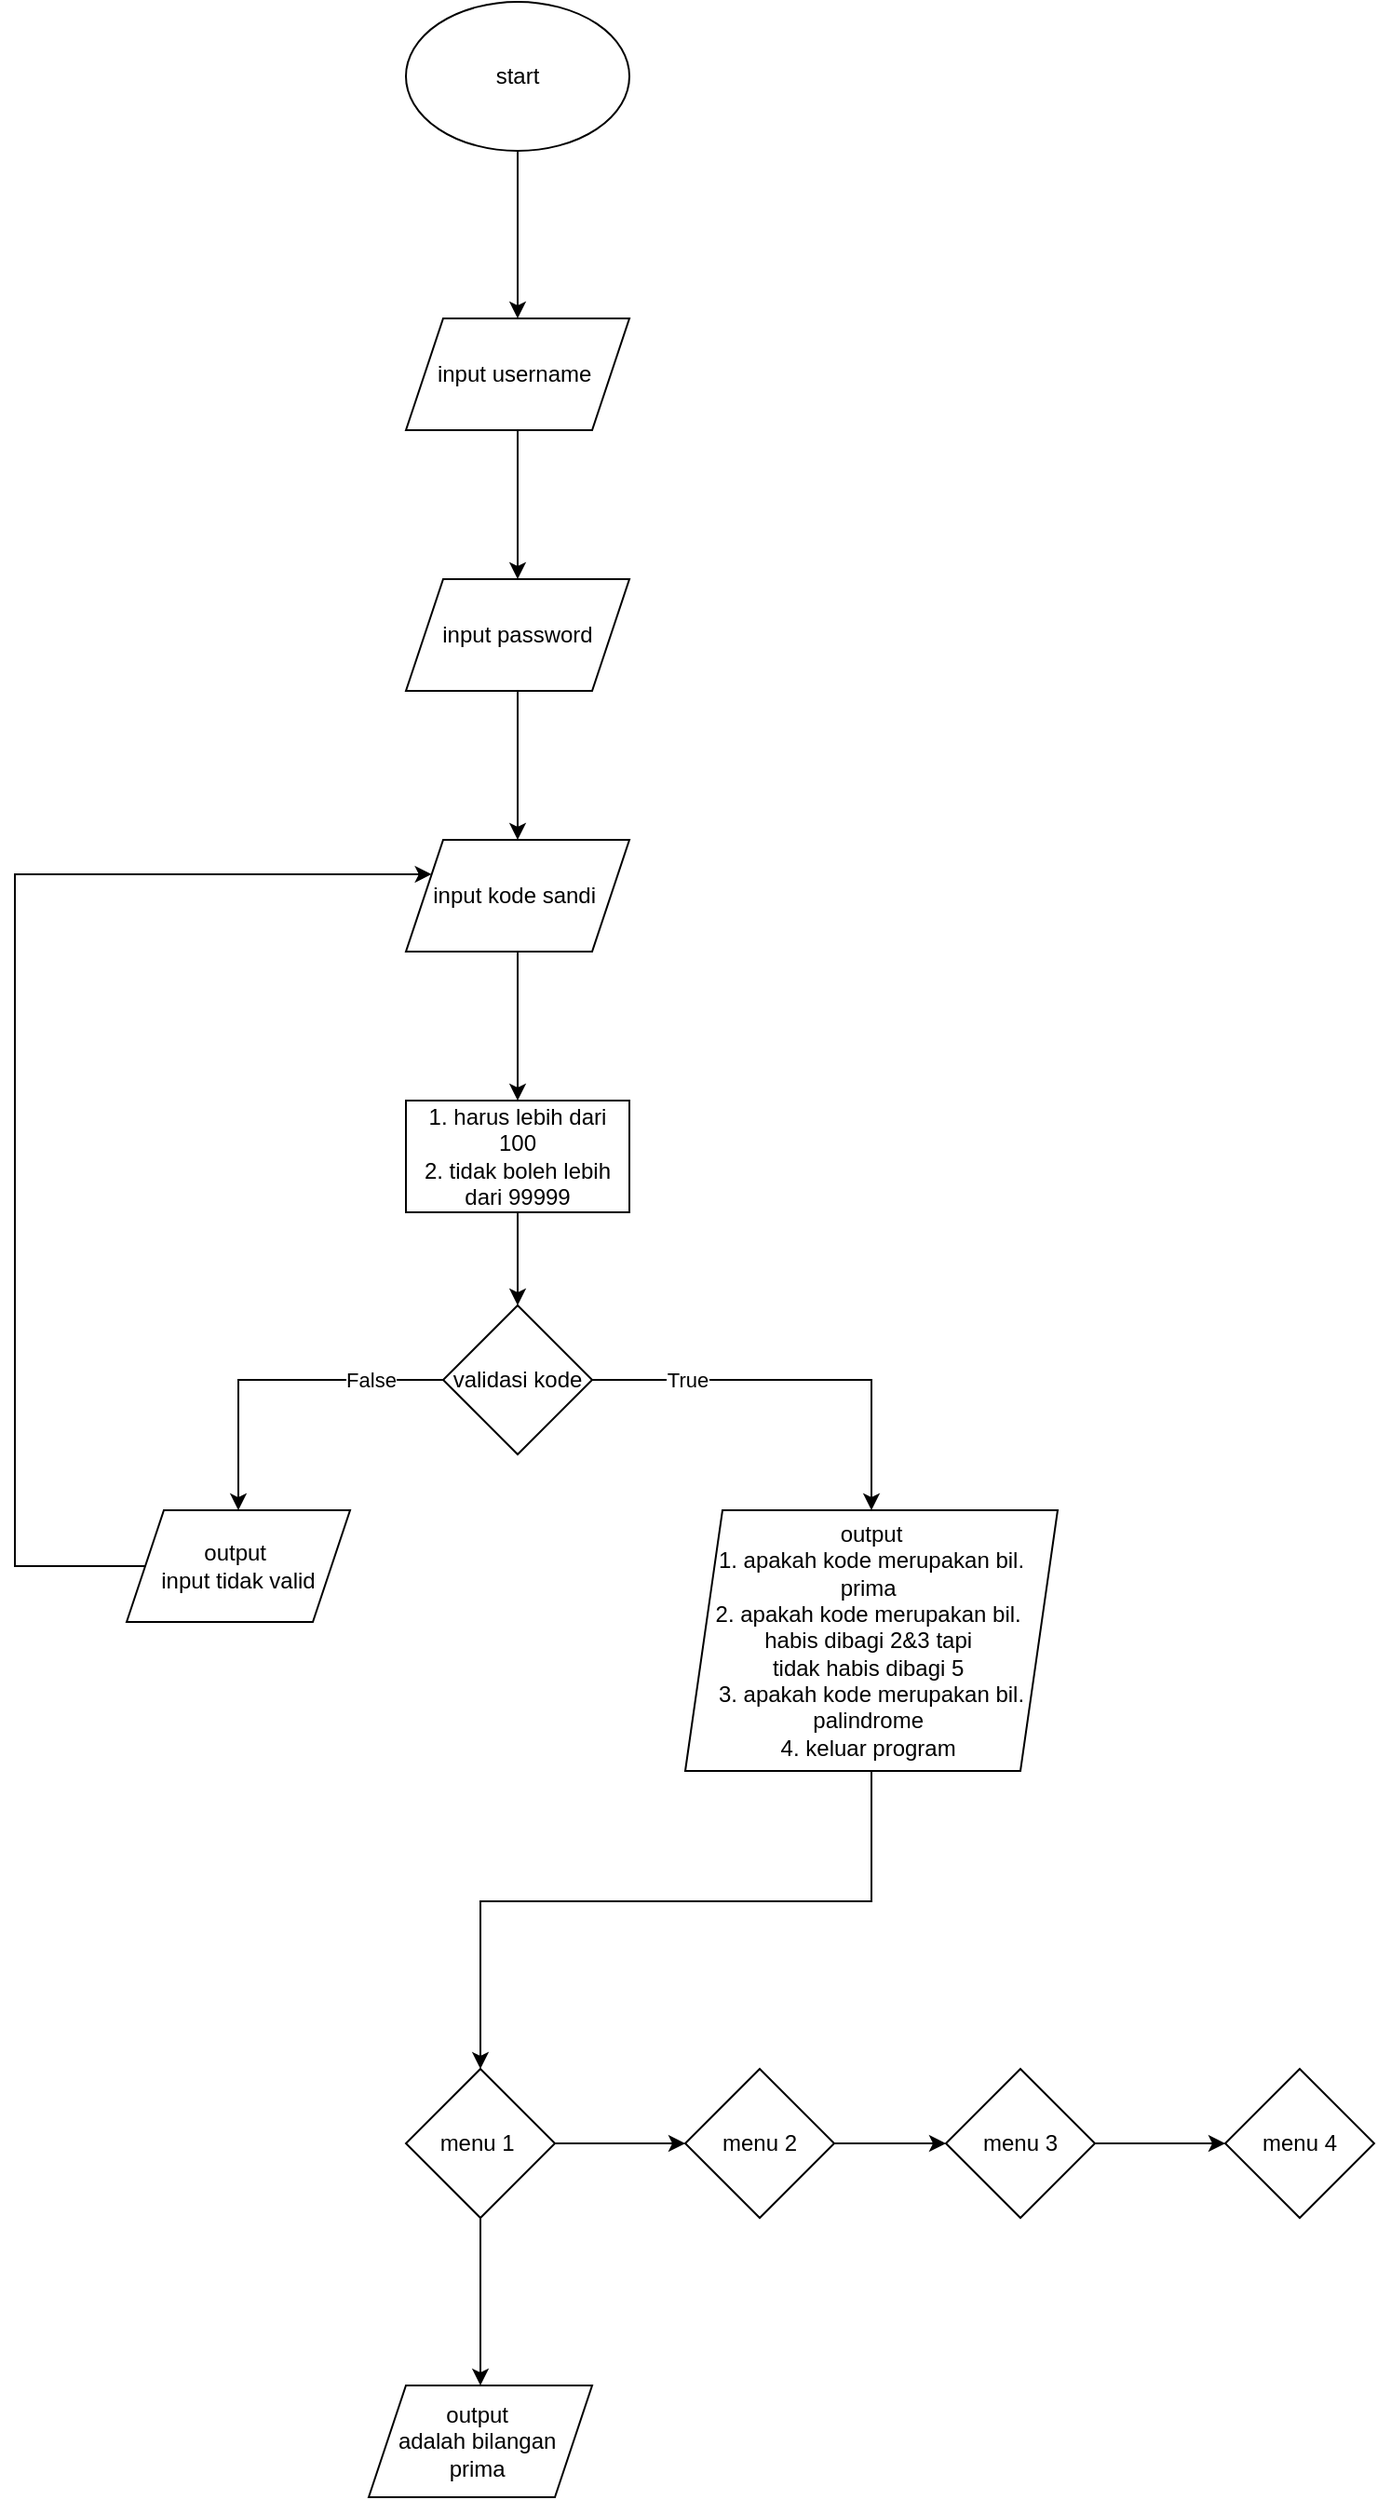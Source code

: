 <mxfile version="26.0.4">
  <diagram name="Page-1" id="1Uv465fIs0Szxrj3dDGf">
    <mxGraphModel dx="579" dy="681" grid="1" gridSize="10" guides="1" tooltips="1" connect="1" arrows="1" fold="1" page="1" pageScale="1" pageWidth="850" pageHeight="1100" math="0" shadow="0">
      <root>
        <mxCell id="0" />
        <mxCell id="1" parent="0" />
        <mxCell id="5ubF_J88-ZKzIEncJ6Vw-3" value="" style="edgeStyle=orthogonalEdgeStyle;rounded=0;orthogonalLoop=1;jettySize=auto;html=1;" parent="1" source="5ubF_J88-ZKzIEncJ6Vw-1" target="5ubF_J88-ZKzIEncJ6Vw-2" edge="1">
          <mxGeometry relative="1" as="geometry" />
        </mxCell>
        <mxCell id="5ubF_J88-ZKzIEncJ6Vw-1" value="start" style="ellipse;whiteSpace=wrap;html=1;" parent="1" vertex="1">
          <mxGeometry x="320" y="220" width="120" height="80" as="geometry" />
        </mxCell>
        <mxCell id="5ubF_J88-ZKzIEncJ6Vw-5" value="" style="edgeStyle=orthogonalEdgeStyle;rounded=0;orthogonalLoop=1;jettySize=auto;html=1;" parent="1" source="5ubF_J88-ZKzIEncJ6Vw-2" target="5ubF_J88-ZKzIEncJ6Vw-4" edge="1">
          <mxGeometry relative="1" as="geometry" />
        </mxCell>
        <mxCell id="5ubF_J88-ZKzIEncJ6Vw-2" value="input username&amp;nbsp;" style="shape=parallelogram;perimeter=parallelogramPerimeter;whiteSpace=wrap;html=1;fixedSize=1;" parent="1" vertex="1">
          <mxGeometry x="320" y="390" width="120" height="60" as="geometry" />
        </mxCell>
        <mxCell id="5ubF_J88-ZKzIEncJ6Vw-23" value="" style="edgeStyle=orthogonalEdgeStyle;rounded=0;orthogonalLoop=1;jettySize=auto;html=1;" parent="1" source="5ubF_J88-ZKzIEncJ6Vw-4" target="5ubF_J88-ZKzIEncJ6Vw-22" edge="1">
          <mxGeometry relative="1" as="geometry" />
        </mxCell>
        <mxCell id="5ubF_J88-ZKzIEncJ6Vw-4" value="input password" style="shape=parallelogram;perimeter=parallelogramPerimeter;whiteSpace=wrap;html=1;fixedSize=1;" parent="1" vertex="1">
          <mxGeometry x="320" y="530" width="120" height="60" as="geometry" />
        </mxCell>
        <mxCell id="5ubF_J88-ZKzIEncJ6Vw-87" value="" style="edgeStyle=orthogonalEdgeStyle;rounded=0;orthogonalLoop=1;jettySize=auto;html=1;" parent="1" source="5ubF_J88-ZKzIEncJ6Vw-22" target="5ubF_J88-ZKzIEncJ6Vw-86" edge="1">
          <mxGeometry relative="1" as="geometry" />
        </mxCell>
        <mxCell id="5ubF_J88-ZKzIEncJ6Vw-22" value="input kode sandi&amp;nbsp;" style="shape=parallelogram;perimeter=parallelogramPerimeter;whiteSpace=wrap;html=1;fixedSize=1;" parent="1" vertex="1">
          <mxGeometry x="320" y="670" width="120" height="60" as="geometry" />
        </mxCell>
        <mxCell id="5ubF_J88-ZKzIEncJ6Vw-27" value="" style="edgeStyle=orthogonalEdgeStyle;rounded=0;orthogonalLoop=1;jettySize=auto;html=1;" parent="1" source="5ubF_J88-ZKzIEncJ6Vw-24" target="5ubF_J88-ZKzIEncJ6Vw-26" edge="1">
          <mxGeometry relative="1" as="geometry" />
        </mxCell>
        <mxCell id="5ubF_J88-ZKzIEncJ6Vw-32" value="True" style="edgeLabel;html=1;align=center;verticalAlign=middle;resizable=0;points=[];" parent="5ubF_J88-ZKzIEncJ6Vw-27" vertex="1" connectable="0">
          <mxGeometry x="-0.532" y="4" relative="1" as="geometry">
            <mxPoint x="-1" y="4" as="offset" />
          </mxGeometry>
        </mxCell>
        <mxCell id="5ubF_J88-ZKzIEncJ6Vw-31" value="" style="edgeStyle=orthogonalEdgeStyle;rounded=0;orthogonalLoop=1;jettySize=auto;html=1;" parent="1" source="5ubF_J88-ZKzIEncJ6Vw-24" target="5ubF_J88-ZKzIEncJ6Vw-30" edge="1">
          <mxGeometry relative="1" as="geometry" />
        </mxCell>
        <mxCell id="5ubF_J88-ZKzIEncJ6Vw-33" value="False" style="edgeLabel;html=1;align=center;verticalAlign=middle;resizable=0;points=[];" parent="5ubF_J88-ZKzIEncJ6Vw-31" vertex="1" connectable="0">
          <mxGeometry x="-0.567" y="2" relative="1" as="geometry">
            <mxPoint y="-2" as="offset" />
          </mxGeometry>
        </mxCell>
        <mxCell id="5ubF_J88-ZKzIEncJ6Vw-24" value="validasi kode" style="rhombus;whiteSpace=wrap;html=1;" parent="1" vertex="1">
          <mxGeometry x="340" y="920" width="80" height="80" as="geometry" />
        </mxCell>
        <mxCell id="5ubF_J88-ZKzIEncJ6Vw-26" value="output&lt;div&gt;1. apakah kode merupakan bil. prima&amp;nbsp;&lt;/div&gt;&lt;div&gt;2. apakah kode merupakan bil.&amp;nbsp;&lt;/div&gt;&lt;div&gt;habis dibagi 2&amp;amp;3 tapi&amp;nbsp;&lt;/div&gt;&lt;div&gt;tidak habis dibagi 5&amp;nbsp;&lt;/div&gt;&lt;div&gt;3. apakah kode merupakan bil. palindrome&amp;nbsp;&lt;/div&gt;&lt;div&gt;4. keluar program&amp;nbsp;&lt;/div&gt;" style="shape=parallelogram;perimeter=parallelogramPerimeter;whiteSpace=wrap;html=1;fixedSize=1;" parent="1" vertex="1">
          <mxGeometry x="470" y="1030" width="200" height="140" as="geometry" />
        </mxCell>
        <mxCell id="9mx1_9pU-RrZV7jALmoB-34" style="edgeStyle=orthogonalEdgeStyle;rounded=0;orthogonalLoop=1;jettySize=auto;html=1;entryX=0;entryY=0.25;entryDx=0;entryDy=0;" edge="1" parent="1" source="5ubF_J88-ZKzIEncJ6Vw-30" target="5ubF_J88-ZKzIEncJ6Vw-22">
          <mxGeometry relative="1" as="geometry">
            <Array as="points">
              <mxPoint x="110" y="1060" />
              <mxPoint x="110" y="689" />
            </Array>
          </mxGeometry>
        </mxCell>
        <mxCell id="5ubF_J88-ZKzIEncJ6Vw-30" value="output&amp;nbsp;&lt;div&gt;input tidak valid&lt;/div&gt;" style="shape=parallelogram;perimeter=parallelogramPerimeter;whiteSpace=wrap;html=1;fixedSize=1;" parent="1" vertex="1">
          <mxGeometry x="170" y="1030" width="120" height="60" as="geometry" />
        </mxCell>
        <mxCell id="5ubF_J88-ZKzIEncJ6Vw-88" style="edgeStyle=orthogonalEdgeStyle;rounded=0;orthogonalLoop=1;jettySize=auto;html=1;exitX=0.5;exitY=1;exitDx=0;exitDy=0;entryX=0.5;entryY=0;entryDx=0;entryDy=0;" parent="1" source="5ubF_J88-ZKzIEncJ6Vw-86" target="5ubF_J88-ZKzIEncJ6Vw-24" edge="1">
          <mxGeometry relative="1" as="geometry" />
        </mxCell>
        <mxCell id="5ubF_J88-ZKzIEncJ6Vw-86" value="&lt;div&gt;1. harus lebih dari 100&lt;/div&gt;&lt;div&gt;2. tidak boleh lebih dari 99999&lt;/div&gt;" style="whiteSpace=wrap;html=1;" parent="1" vertex="1">
          <mxGeometry x="320" y="810" width="120" height="60" as="geometry" />
        </mxCell>
        <mxCell id="9mx1_9pU-RrZV7jALmoB-25" style="edgeStyle=orthogonalEdgeStyle;rounded=0;orthogonalLoop=1;jettySize=auto;html=1;exitX=1;exitY=0.5;exitDx=0;exitDy=0;entryX=0;entryY=0.5;entryDx=0;entryDy=0;" edge="1" parent="1" source="9mx1_9pU-RrZV7jALmoB-20" target="9mx1_9pU-RrZV7jALmoB-21">
          <mxGeometry relative="1" as="geometry" />
        </mxCell>
        <mxCell id="9mx1_9pU-RrZV7jALmoB-30" value="" style="edgeStyle=orthogonalEdgeStyle;rounded=0;orthogonalLoop=1;jettySize=auto;html=1;" edge="1" parent="1" source="9mx1_9pU-RrZV7jALmoB-20" target="9mx1_9pU-RrZV7jALmoB-29">
          <mxGeometry relative="1" as="geometry" />
        </mxCell>
        <mxCell id="9mx1_9pU-RrZV7jALmoB-20" value="menu 1&amp;nbsp;" style="rhombus;whiteSpace=wrap;html=1;" vertex="1" parent="1">
          <mxGeometry x="320" y="1330" width="80" height="80" as="geometry" />
        </mxCell>
        <mxCell id="9mx1_9pU-RrZV7jALmoB-26" style="edgeStyle=orthogonalEdgeStyle;rounded=0;orthogonalLoop=1;jettySize=auto;html=1;exitX=1;exitY=0.5;exitDx=0;exitDy=0;entryX=0;entryY=0.5;entryDx=0;entryDy=0;" edge="1" parent="1" source="9mx1_9pU-RrZV7jALmoB-21" target="9mx1_9pU-RrZV7jALmoB-22">
          <mxGeometry relative="1" as="geometry" />
        </mxCell>
        <mxCell id="9mx1_9pU-RrZV7jALmoB-21" value="menu 2" style="rhombus;whiteSpace=wrap;html=1;" vertex="1" parent="1">
          <mxGeometry x="470" y="1330" width="80" height="80" as="geometry" />
        </mxCell>
        <mxCell id="9mx1_9pU-RrZV7jALmoB-27" style="edgeStyle=orthogonalEdgeStyle;rounded=0;orthogonalLoop=1;jettySize=auto;html=1;exitX=1;exitY=0.5;exitDx=0;exitDy=0;entryX=0;entryY=0.5;entryDx=0;entryDy=0;" edge="1" parent="1" source="9mx1_9pU-RrZV7jALmoB-22" target="9mx1_9pU-RrZV7jALmoB-23">
          <mxGeometry relative="1" as="geometry" />
        </mxCell>
        <mxCell id="9mx1_9pU-RrZV7jALmoB-22" value="menu 3" style="rhombus;whiteSpace=wrap;html=1;" vertex="1" parent="1">
          <mxGeometry x="610" y="1330" width="80" height="80" as="geometry" />
        </mxCell>
        <mxCell id="9mx1_9pU-RrZV7jALmoB-23" value="menu 4" style="rhombus;whiteSpace=wrap;html=1;" vertex="1" parent="1">
          <mxGeometry x="760" y="1330" width="80" height="80" as="geometry" />
        </mxCell>
        <mxCell id="9mx1_9pU-RrZV7jALmoB-29" value="output&amp;nbsp;&lt;div&gt;adalah bilangan&amp;nbsp;&lt;/div&gt;&lt;div&gt;prima&amp;nbsp;&lt;/div&gt;" style="shape=parallelogram;perimeter=parallelogramPerimeter;whiteSpace=wrap;html=1;fixedSize=1;" vertex="1" parent="1">
          <mxGeometry x="300" y="1500" width="120" height="60" as="geometry" />
        </mxCell>
        <mxCell id="9mx1_9pU-RrZV7jALmoB-35" style="edgeStyle=orthogonalEdgeStyle;rounded=0;orthogonalLoop=1;jettySize=auto;html=1;entryX=0.5;entryY=0;entryDx=0;entryDy=0;" edge="1" parent="1" source="5ubF_J88-ZKzIEncJ6Vw-26" target="9mx1_9pU-RrZV7jALmoB-20">
          <mxGeometry relative="1" as="geometry">
            <mxPoint x="360" y="1320" as="targetPoint" />
            <Array as="points">
              <mxPoint x="570" y="1240" />
              <mxPoint x="360" y="1240" />
            </Array>
          </mxGeometry>
        </mxCell>
      </root>
    </mxGraphModel>
  </diagram>
</mxfile>
